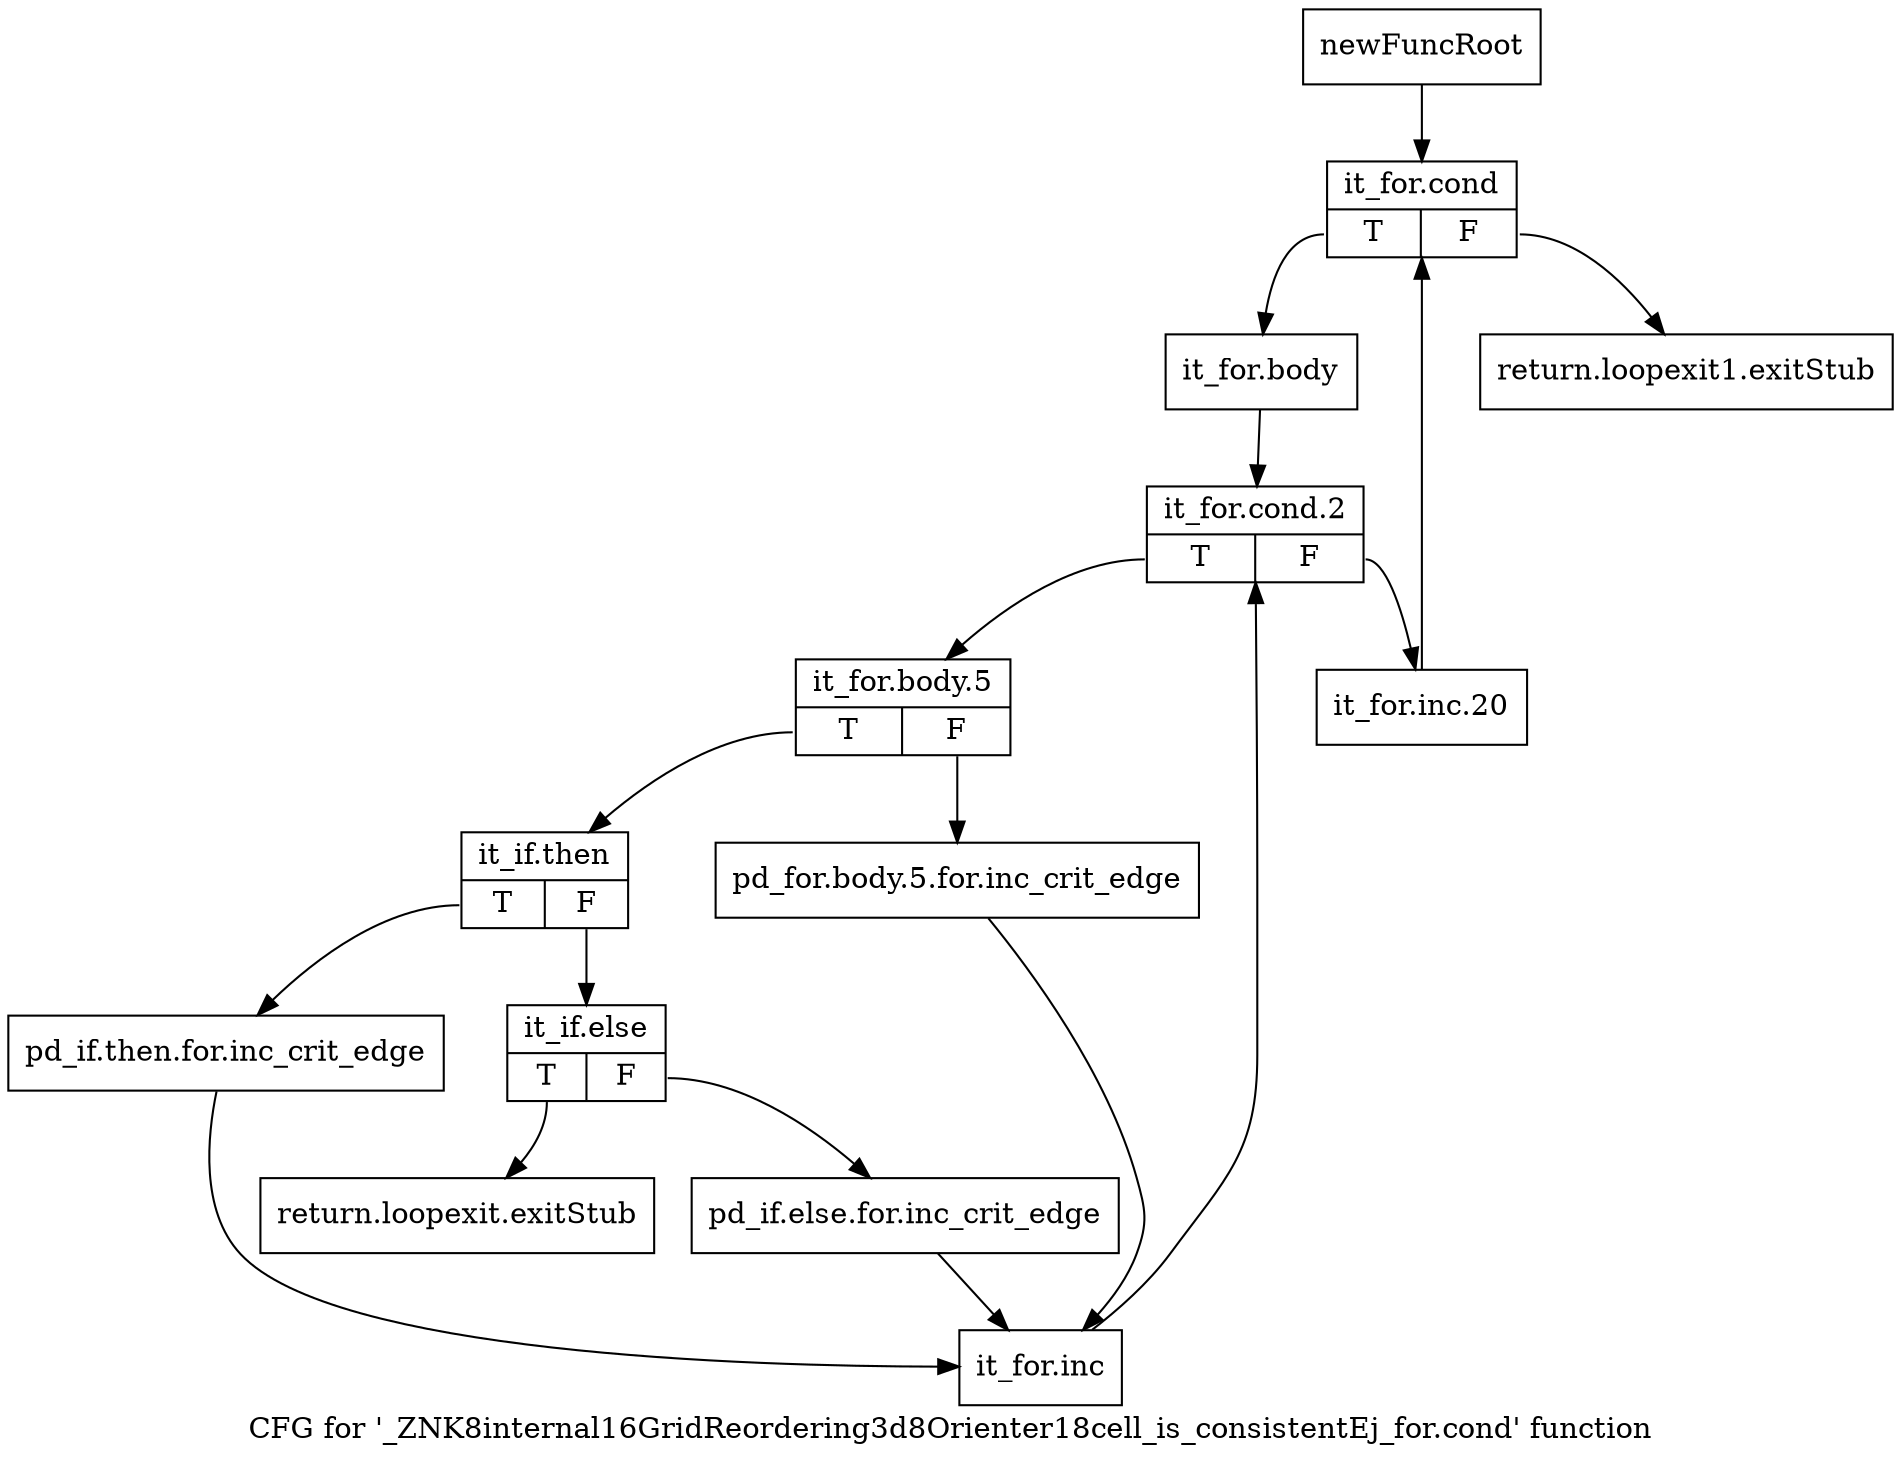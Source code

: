 digraph "CFG for '_ZNK8internal16GridReordering3d8Orienter18cell_is_consistentEj_for.cond' function" {
	label="CFG for '_ZNK8internal16GridReordering3d8Orienter18cell_is_consistentEj_for.cond' function";

	Node0x9422ec0 [shape=record,label="{newFuncRoot}"];
	Node0x9422ec0 -> Node0x9422fb0;
	Node0x9422f10 [shape=record,label="{return.loopexit1.exitStub}"];
	Node0x9422f60 [shape=record,label="{return.loopexit.exitStub}"];
	Node0x9422fb0 [shape=record,label="{it_for.cond|{<s0>T|<s1>F}}"];
	Node0x9422fb0:s0 -> Node0x9423000;
	Node0x9422fb0:s1 -> Node0x9422f10;
	Node0x9423000 [shape=record,label="{it_for.body}"];
	Node0x9423000 -> Node0x9423050;
	Node0x9423050 [shape=record,label="{it_for.cond.2|{<s0>T|<s1>F}}"];
	Node0x9423050:s0 -> Node0x94230f0;
	Node0x9423050:s1 -> Node0x94230a0;
	Node0x94230a0 [shape=record,label="{it_for.inc.20}"];
	Node0x94230a0 -> Node0x9422fb0;
	Node0x94230f0 [shape=record,label="{it_for.body.5|{<s0>T|<s1>F}}"];
	Node0x94230f0:s0 -> Node0x9423390;
	Node0x94230f0:s1 -> Node0x9423140;
	Node0x9423140 [shape=record,label="{pd_for.body.5.for.inc_crit_edge}"];
	Node0x9423140 -> Node0x94234d0;
	Node0x9423390 [shape=record,label="{it_if.then|{<s0>T|<s1>F}}"];
	Node0x9423390:s0 -> Node0x9423480;
	Node0x9423390:s1 -> Node0x94233e0;
	Node0x94233e0 [shape=record,label="{it_if.else|{<s0>T|<s1>F}}"];
	Node0x94233e0:s0 -> Node0x9422f60;
	Node0x94233e0:s1 -> Node0x9423430;
	Node0x9423430 [shape=record,label="{pd_if.else.for.inc_crit_edge}"];
	Node0x9423430 -> Node0x94234d0;
	Node0x9423480 [shape=record,label="{pd_if.then.for.inc_crit_edge}"];
	Node0x9423480 -> Node0x94234d0;
	Node0x94234d0 [shape=record,label="{it_for.inc}"];
	Node0x94234d0 -> Node0x9423050;
}
